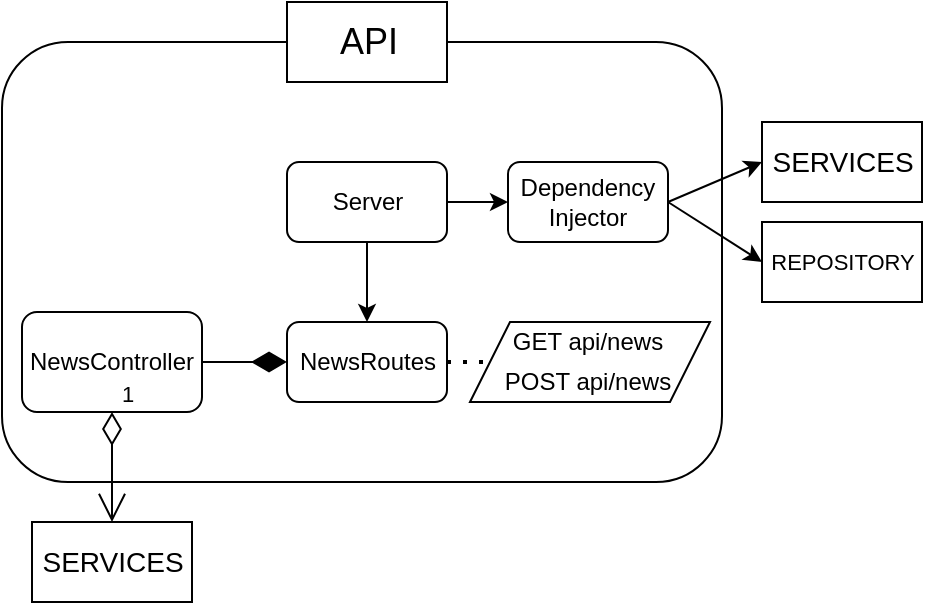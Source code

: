 <mxfile version="13.7.8" type="device"><diagram id="NOaD-QAIPuV8auPZ-npR" name="Page-1"><mxGraphModel dx="780" dy="713" grid="1" gridSize="10" guides="1" tooltips="1" connect="1" arrows="1" fold="1" page="1" pageScale="1" pageWidth="827" pageHeight="1169" math="0" shadow="0"><root><mxCell id="0"/><mxCell id="1" parent="0"/><mxCell id="TSuNkAKG4ymHgD9iREYA-23" value="" style="rounded=1;whiteSpace=wrap;html=1;" parent="1" vertex="1"><mxGeometry x="120" y="60" width="360" height="220" as="geometry"/></mxCell><mxCell id="TSuNkAKG4ymHgD9iREYA-2" value="&lt;font style=&quot;font-size: 18px&quot;&gt;API&lt;/font&gt;" style="html=1;" parent="1" vertex="1"><mxGeometry x="262.5" y="40" width="80" height="40" as="geometry"/></mxCell><mxCell id="TSuNkAKG4ymHgD9iREYA-10" style="edgeStyle=orthogonalEdgeStyle;rounded=0;orthogonalLoop=1;jettySize=auto;html=1;entryX=0.5;entryY=0;entryDx=0;entryDy=0;" parent="1" source="TSuNkAKG4ymHgD9iREYA-3" target="TSuNkAKG4ymHgD9iREYA-4" edge="1"><mxGeometry relative="1" as="geometry"/></mxCell><mxCell id="TSuNkAKG4ymHgD9iREYA-15" style="edgeStyle=orthogonalEdgeStyle;rounded=0;orthogonalLoop=1;jettySize=auto;html=1;" parent="1" source="TSuNkAKG4ymHgD9iREYA-3" target="TSuNkAKG4ymHgD9iREYA-14" edge="1"><mxGeometry relative="1" as="geometry"/></mxCell><mxCell id="TSuNkAKG4ymHgD9iREYA-3" value="Server" style="rounded=1;whiteSpace=wrap;html=1;" parent="1" vertex="1"><mxGeometry x="262.5" y="120" width="80" height="40" as="geometry"/></mxCell><mxCell id="TSuNkAKG4ymHgD9iREYA-4" value="NewsRoutes" style="rounded=1;whiteSpace=wrap;html=1;" parent="1" vertex="1"><mxGeometry x="262.5" y="200" width="80" height="40" as="geometry"/></mxCell><mxCell id="TSuNkAKG4ymHgD9iREYA-9" value="NewsController" style="rounded=1;whiteSpace=wrap;html=1;" parent="1" vertex="1"><mxGeometry x="130" y="195" width="90" height="50" as="geometry"/></mxCell><mxCell id="TSuNkAKG4ymHgD9iREYA-12" value="" style="endArrow=diamondThin;endFill=1;endSize=15;html=1;entryX=0;entryY=0.5;entryDx=0;entryDy=0;exitX=1;exitY=0.5;exitDx=0;exitDy=0;" parent="1" source="TSuNkAKG4ymHgD9iREYA-9" target="TSuNkAKG4ymHgD9iREYA-4" edge="1"><mxGeometry width="160" relative="1" as="geometry"><mxPoint x="130" y="270" as="sourcePoint"/><mxPoint x="290" y="270" as="targetPoint"/></mxGeometry></mxCell><mxCell id="TSuNkAKG4ymHgD9iREYA-14" value="Dependency Injector" style="rounded=1;whiteSpace=wrap;html=1;" parent="1" vertex="1"><mxGeometry x="373" y="120" width="80" height="40" as="geometry"/></mxCell><mxCell id="TSuNkAKG4ymHgD9iREYA-17" value="&lt;font style=&quot;font-size: 14px&quot;&gt;SERVICES&lt;/font&gt;" style="html=1;" parent="1" vertex="1"><mxGeometry x="500" y="100" width="80" height="40" as="geometry"/></mxCell><mxCell id="TSuNkAKG4ymHgD9iREYA-18" value="&lt;font style=&quot;font-size: 11px&quot;&gt;REPOSITORY&lt;/font&gt;" style="html=1;" parent="1" vertex="1"><mxGeometry x="500" y="150" width="80" height="40" as="geometry"/></mxCell><mxCell id="TSuNkAKG4ymHgD9iREYA-19" value="" style="endArrow=classic;html=1;entryX=0;entryY=0.5;entryDx=0;entryDy=0;exitX=1;exitY=0.5;exitDx=0;exitDy=0;" parent="1" source="TSuNkAKG4ymHgD9iREYA-14" target="TSuNkAKG4ymHgD9iREYA-18" edge="1"><mxGeometry width="50" height="50" relative="1" as="geometry"><mxPoint x="390" y="300" as="sourcePoint"/><mxPoint x="440" y="250" as="targetPoint"/></mxGeometry></mxCell><mxCell id="TSuNkAKG4ymHgD9iREYA-20" value="" style="endArrow=classic;html=1;entryX=0;entryY=0.5;entryDx=0;entryDy=0;exitX=1;exitY=0.5;exitDx=0;exitDy=0;" parent="1" source="TSuNkAKG4ymHgD9iREYA-14" target="TSuNkAKG4ymHgD9iREYA-17" edge="1"><mxGeometry width="50" height="50" relative="1" as="geometry"><mxPoint x="390" y="300" as="sourcePoint"/><mxPoint x="440" y="250" as="targetPoint"/></mxGeometry></mxCell><mxCell id="TSuNkAKG4ymHgD9iREYA-21" value="" style="shape=parallelogram;perimeter=parallelogramPerimeter;whiteSpace=wrap;html=1;fixedSize=1;" parent="1" vertex="1"><mxGeometry x="354" y="200" width="120" height="40" as="geometry"/></mxCell><mxCell id="TSuNkAKG4ymHgD9iREYA-6" value="GET api/news" style="text;html=1;strokeColor=none;fillColor=none;align=center;verticalAlign=middle;whiteSpace=wrap;rounded=0;" parent="1" vertex="1"><mxGeometry x="370" y="200" width="86" height="20" as="geometry"/></mxCell><mxCell id="TSuNkAKG4ymHgD9iREYA-8" value="POST api/news" style="text;html=1;strokeColor=none;fillColor=none;align=center;verticalAlign=middle;whiteSpace=wrap;rounded=0;" parent="1" vertex="1"><mxGeometry x="370" y="220" width="86" height="20" as="geometry"/></mxCell><mxCell id="TSuNkAKG4ymHgD9iREYA-22" value="" style="endArrow=none;dashed=1;html=1;dashPattern=1 3;strokeWidth=2;entryX=0;entryY=0.5;entryDx=0;entryDy=0;exitX=1;exitY=0.5;exitDx=0;exitDy=0;" parent="1" source="TSuNkAKG4ymHgD9iREYA-4" target="TSuNkAKG4ymHgD9iREYA-21" edge="1"><mxGeometry width="50" height="50" relative="1" as="geometry"><mxPoint x="390" y="300" as="sourcePoint"/><mxPoint x="440" y="250" as="targetPoint"/></mxGeometry></mxCell><mxCell id="TSuNkAKG4ymHgD9iREYA-28" value="1" style="endArrow=open;html=1;endSize=12;startArrow=diamondThin;startSize=14;startFill=0;edgeStyle=orthogonalEdgeStyle;align=left;verticalAlign=bottom;exitX=0.5;exitY=1;exitDx=0;exitDy=0;entryX=0.5;entryY=0;entryDx=0;entryDy=0;" parent="1" source="TSuNkAKG4ymHgD9iREYA-9" target="TSuNkAKG4ymHgD9iREYA-29" edge="1"><mxGeometry x="-1" y="3" relative="1" as="geometry"><mxPoint x="490" y="350" as="sourcePoint"/><mxPoint x="175" y="320" as="targetPoint"/></mxGeometry></mxCell><mxCell id="TSuNkAKG4ymHgD9iREYA-29" value="&lt;font style=&quot;font-size: 14px&quot;&gt;SERVICES&lt;/font&gt;" style="html=1;" parent="1" vertex="1"><mxGeometry x="135" y="300" width="80" height="40" as="geometry"/></mxCell></root></mxGraphModel></diagram></mxfile>